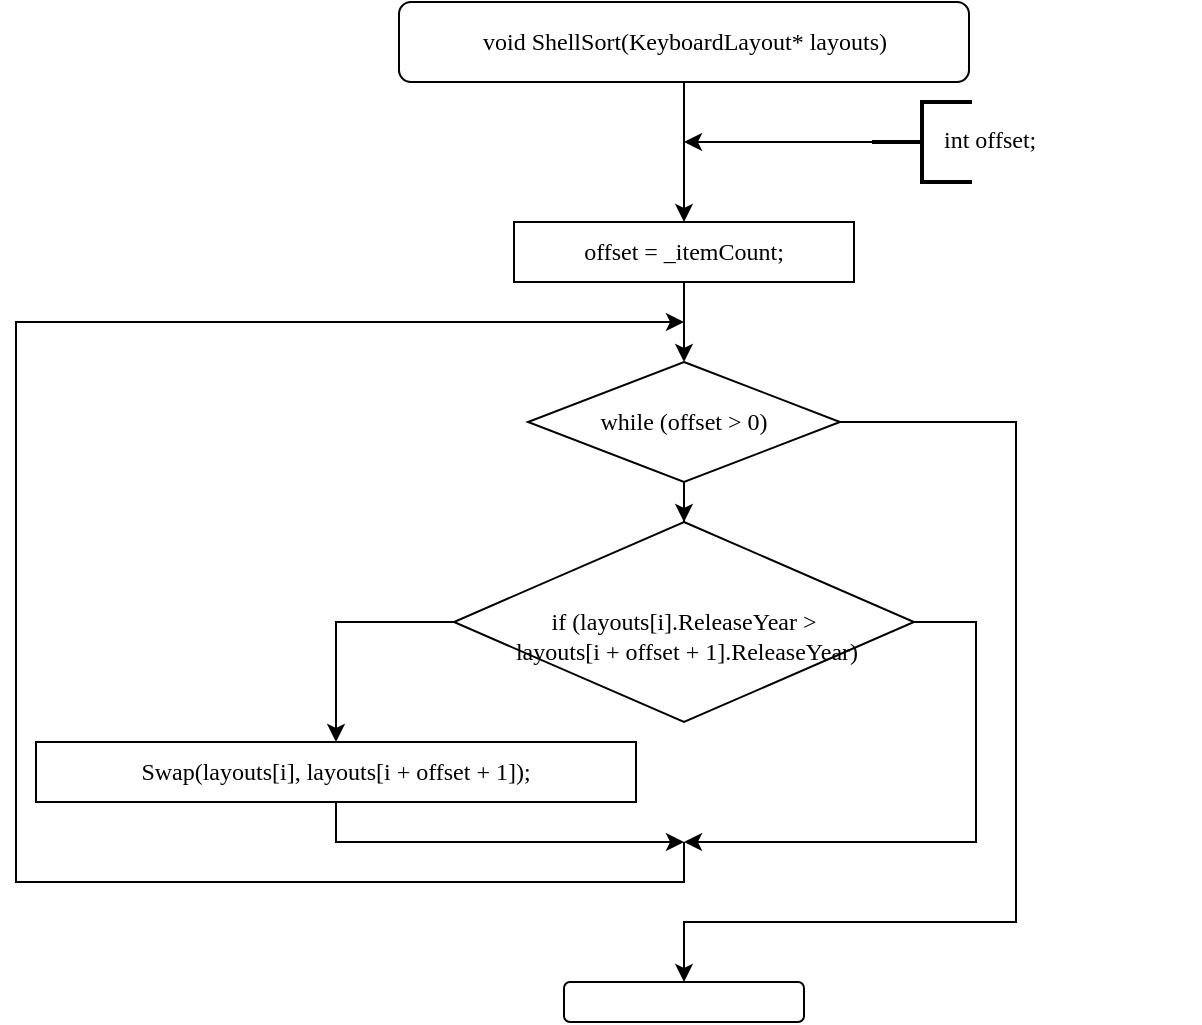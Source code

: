 <mxfile version="14.4.2" type="device"><diagram id="frj1nSmxeYPq9GJec73v" name="Страница 1"><mxGraphModel dx="517" dy="389" grid="1" gridSize="10" guides="1" tooltips="1" connect="1" arrows="1" fold="1" page="1" pageScale="1" pageWidth="827" pageHeight="1169" math="0" shadow="0"><root><mxCell id="0"/><mxCell id="1" parent="0"/><mxCell id="MRZfo_yqOfeLPz91nmm5-4" style="edgeStyle=orthogonalEdgeStyle;rounded=0;orthogonalLoop=1;jettySize=auto;html=1;entryX=0.5;entryY=0;entryDx=0;entryDy=0;" edge="1" parent="1" source="MRZfo_yqOfeLPz91nmm5-1" target="MRZfo_yqOfeLPz91nmm5-7"><mxGeometry relative="1" as="geometry"><mxPoint x="414" y="150" as="targetPoint"/></mxGeometry></mxCell><mxCell id="MRZfo_yqOfeLPz91nmm5-1" value="void ShellSort(KeyboardLayout* layouts)" style="rounded=1;whiteSpace=wrap;html=1;fontFamily=Consolas;" vertex="1" parent="1"><mxGeometry x="271.5" y="40" width="285" height="40" as="geometry"/></mxCell><mxCell id="MRZfo_yqOfeLPz91nmm5-5" style="edgeStyle=orthogonalEdgeStyle;rounded=0;orthogonalLoop=1;jettySize=auto;html=1;" edge="1" parent="1" source="MRZfo_yqOfeLPz91nmm5-2"><mxGeometry relative="1" as="geometry"><mxPoint x="414" y="110" as="targetPoint"/></mxGeometry></mxCell><mxCell id="MRZfo_yqOfeLPz91nmm5-2" value="" style="strokeWidth=2;html=1;shape=mxgraph.flowchart.annotation_2;align=left;labelPosition=right;pointerEvents=1;" vertex="1" parent="1"><mxGeometry x="508" y="90" width="50" height="40" as="geometry"/></mxCell><mxCell id="MRZfo_yqOfeLPz91nmm5-3" value="&lt;div&gt;int offset;&lt;/div&gt;" style="text;html=1;strokeColor=none;fillColor=none;align=left;verticalAlign=middle;whiteSpace=wrap;rounded=0;fontFamily=Consolas;" vertex="1" parent="1"><mxGeometry x="542" y="94" width="130" height="30" as="geometry"/></mxCell><mxCell id="MRZfo_yqOfeLPz91nmm5-10" style="edgeStyle=orthogonalEdgeStyle;rounded=0;orthogonalLoop=1;jettySize=auto;html=1;entryX=0.5;entryY=0;entryDx=0;entryDy=0;" edge="1" parent="1" source="MRZfo_yqOfeLPz91nmm5-6" target="MRZfo_yqOfeLPz91nmm5-9"><mxGeometry relative="1" as="geometry"/></mxCell><mxCell id="MRZfo_yqOfeLPz91nmm5-19" style="edgeStyle=orthogonalEdgeStyle;rounded=0;orthogonalLoop=1;jettySize=auto;html=1;" edge="1" parent="1" source="MRZfo_yqOfeLPz91nmm5-6" target="MRZfo_yqOfeLPz91nmm5-20"><mxGeometry relative="1" as="geometry"><mxPoint x="414" y="520" as="targetPoint"/><Array as="points"><mxPoint x="580" y="250"/><mxPoint x="580" y="500"/></Array></mxGeometry></mxCell><mxCell id="MRZfo_yqOfeLPz91nmm5-6" value="while (offset &amp;gt; 0)" style="rhombus;whiteSpace=wrap;html=1;fontFamily=Consolas;" vertex="1" parent="1"><mxGeometry x="336" y="220" width="156" height="60" as="geometry"/></mxCell><mxCell id="MRZfo_yqOfeLPz91nmm5-8" style="edgeStyle=orthogonalEdgeStyle;rounded=0;orthogonalLoop=1;jettySize=auto;html=1;entryX=0.5;entryY=0;entryDx=0;entryDy=0;" edge="1" parent="1" source="MRZfo_yqOfeLPz91nmm5-7" target="MRZfo_yqOfeLPz91nmm5-6"><mxGeometry relative="1" as="geometry"/></mxCell><mxCell id="MRZfo_yqOfeLPz91nmm5-7" value="offset = _itemCount;" style="rounded=0;whiteSpace=wrap;html=1;fontFamily=Consolas;align=center;" vertex="1" parent="1"><mxGeometry x="329" y="150" width="170" height="30" as="geometry"/></mxCell><mxCell id="MRZfo_yqOfeLPz91nmm5-13" style="edgeStyle=orthogonalEdgeStyle;rounded=0;orthogonalLoop=1;jettySize=auto;html=1;entryX=0.5;entryY=0;entryDx=0;entryDy=0;" edge="1" parent="1" source="MRZfo_yqOfeLPz91nmm5-9" target="MRZfo_yqOfeLPz91nmm5-12"><mxGeometry relative="1" as="geometry"><Array as="points"><mxPoint x="240" y="350"/></Array></mxGeometry></mxCell><mxCell id="MRZfo_yqOfeLPz91nmm5-15" style="edgeStyle=orthogonalEdgeStyle;rounded=0;orthogonalLoop=1;jettySize=auto;html=1;exitX=0.5;exitY=1;exitDx=0;exitDy=0;" edge="1" parent="1" source="MRZfo_yqOfeLPz91nmm5-12"><mxGeometry relative="1" as="geometry"><mxPoint x="414" y="460" as="targetPoint"/><Array as="points"><mxPoint x="240" y="460"/></Array></mxGeometry></mxCell><mxCell id="MRZfo_yqOfeLPz91nmm5-16" style="edgeStyle=orthogonalEdgeStyle;rounded=0;orthogonalLoop=1;jettySize=auto;html=1;" edge="1" parent="1" source="MRZfo_yqOfeLPz91nmm5-9"><mxGeometry relative="1" as="geometry"><mxPoint x="414" y="460" as="targetPoint"/><Array as="points"><mxPoint x="560" y="350"/><mxPoint x="560" y="460"/></Array></mxGeometry></mxCell><mxCell id="MRZfo_yqOfeLPz91nmm5-18" style="edgeStyle=orthogonalEdgeStyle;rounded=0;orthogonalLoop=1;jettySize=auto;html=1;" edge="1" parent="1"><mxGeometry relative="1" as="geometry"><mxPoint x="414" y="200" as="targetPoint"/><mxPoint x="414" y="460" as="sourcePoint"/><Array as="points"><mxPoint x="414" y="480"/><mxPoint x="80" y="480"/><mxPoint x="80" y="200"/></Array></mxGeometry></mxCell><mxCell id="MRZfo_yqOfeLPz91nmm5-9" value="&lt;br&gt;if (layouts[i].ReleaseYear &amp;gt;&lt;br&gt;&amp;nbsp;layouts[i + offset + 1].ReleaseYear)" style="rhombus;whiteSpace=wrap;html=1;fontFamily=Consolas;" vertex="1" parent="1"><mxGeometry x="299" y="300" width="230" height="100" as="geometry"/></mxCell><mxCell id="MRZfo_yqOfeLPz91nmm5-12" value="Swap(layouts[i], layouts[i + offset + 1]);" style="rounded=0;whiteSpace=wrap;html=1;fontFamily=Consolas;align=center;" vertex="1" parent="1"><mxGeometry x="90" y="410" width="300" height="30" as="geometry"/></mxCell><mxCell id="MRZfo_yqOfeLPz91nmm5-20" value="" style="rounded=1;whiteSpace=wrap;html=1;" vertex="1" parent="1"><mxGeometry x="354" y="530" width="120" height="20" as="geometry"/></mxCell></root></mxGraphModel></diagram></mxfile>